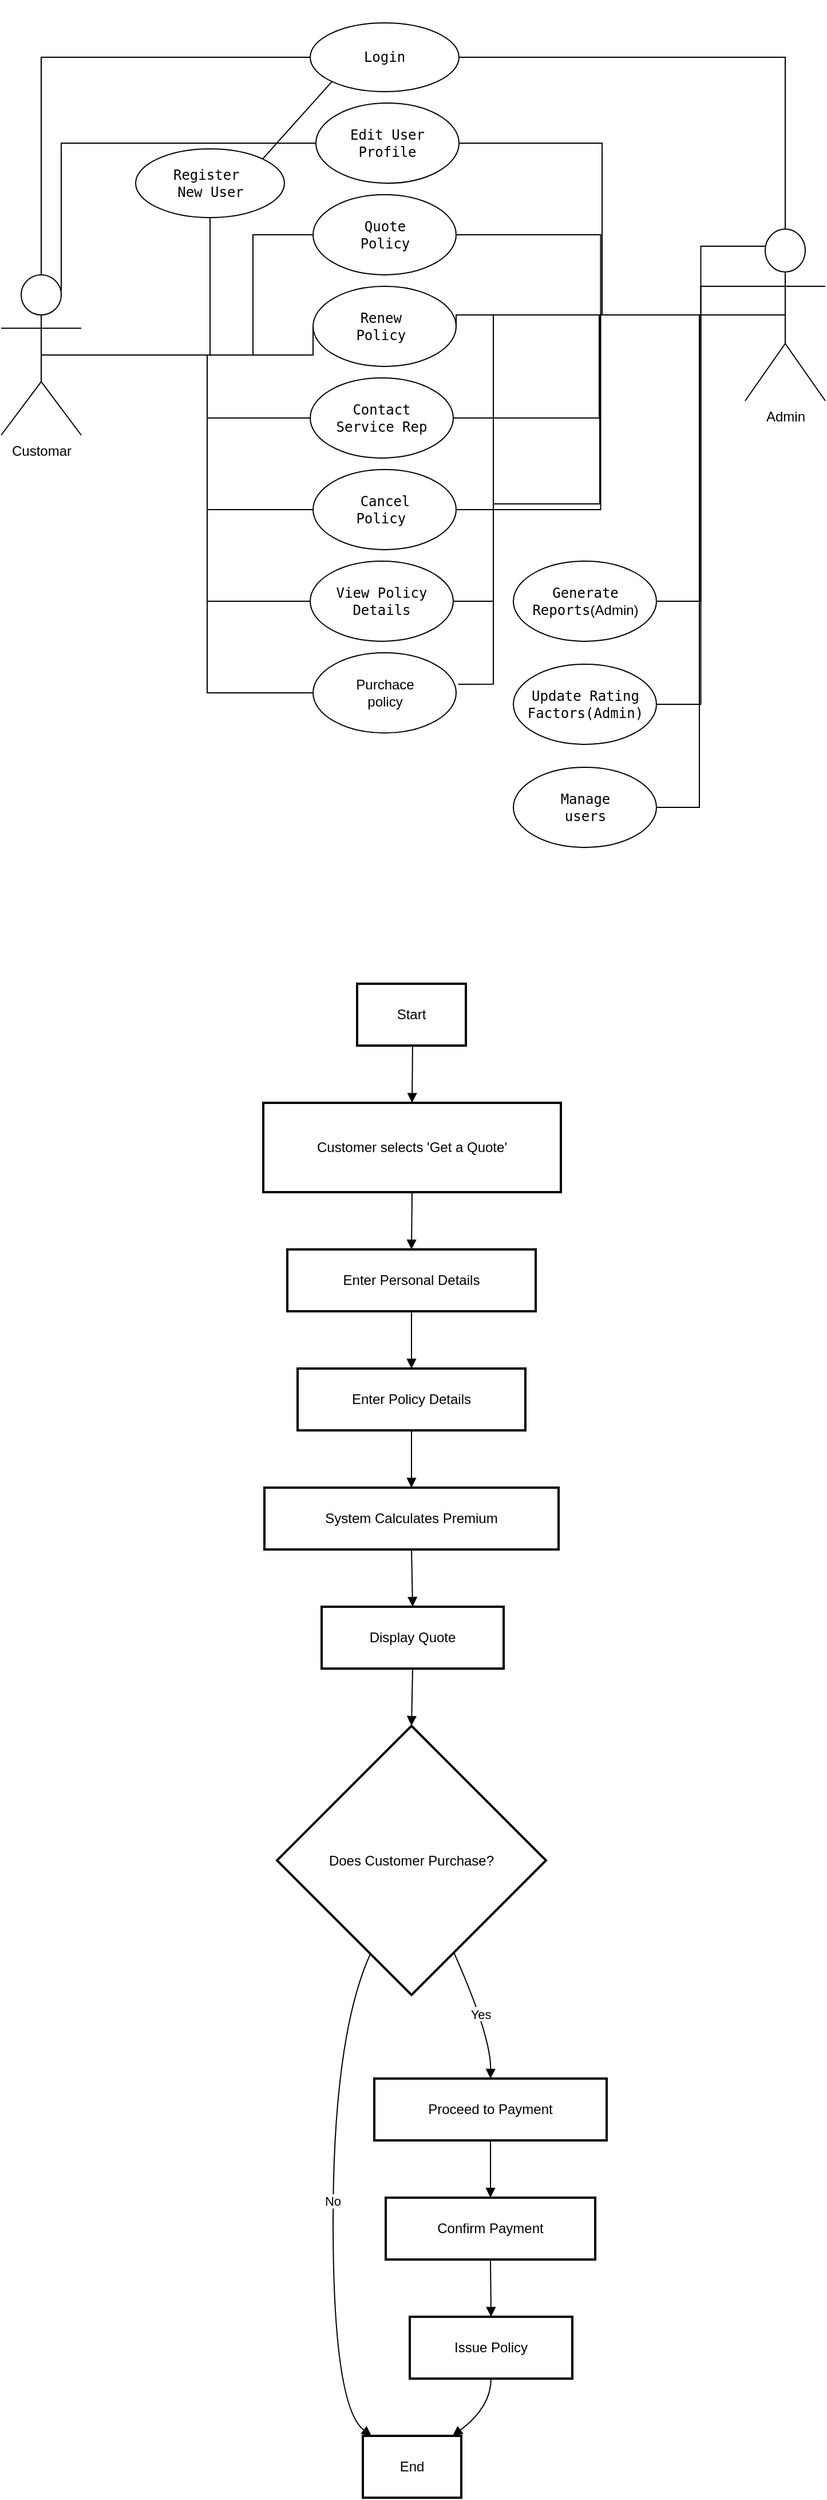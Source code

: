 <mxfile version="22.1.22" type="embed">
  <diagram name="Page-1" id="_dNpxbZyu5UsGyIkVg8y">
    <mxGraphModel dx="4360" dy="6260" grid="1" gridSize="10" guides="1" tooltips="1" connect="1" arrows="1" fold="1" page="1" pageScale="1" pageWidth="850" pageHeight="1100" math="0" shadow="0">
      <root>
        <mxCell id="0" />
        <mxCell id="1" parent="0" />
        <mxCell id="4" value="Start" style="whiteSpace=wrap;strokeWidth=2;" parent="1" vertex="1">
          <mxGeometry x="351" y="-241" width="95" height="54" as="geometry" />
        </mxCell>
        <mxCell id="5" value="Customer selects &#39;Get a Quote&#39;" style="whiteSpace=wrap;strokeWidth=2;" parent="1" vertex="1">
          <mxGeometry x="269" y="-137" width="260" height="78" as="geometry" />
        </mxCell>
        <mxCell id="6" value="Enter Personal Details" style="whiteSpace=wrap;strokeWidth=2;" parent="1" vertex="1">
          <mxGeometry x="290" y="-9" width="217" height="54" as="geometry" />
        </mxCell>
        <mxCell id="7" value="Enter Policy Details" style="whiteSpace=wrap;strokeWidth=2;" parent="1" vertex="1">
          <mxGeometry x="299" y="95" width="199" height="54" as="geometry" />
        </mxCell>
        <mxCell id="8" value="System Calculates Premium" style="whiteSpace=wrap;strokeWidth=2;" parent="1" vertex="1">
          <mxGeometry x="270" y="199" width="257" height="54" as="geometry" />
        </mxCell>
        <mxCell id="9" value="Display Quote" style="whiteSpace=wrap;strokeWidth=2;" parent="1" vertex="1">
          <mxGeometry x="320" y="303" width="159" height="54" as="geometry" />
        </mxCell>
        <mxCell id="10" value="Does Customer Purchase?" style="rhombus;strokeWidth=2;whiteSpace=wrap;" parent="1" vertex="1">
          <mxGeometry x="281" y="407" width="235" height="235" as="geometry" />
        </mxCell>
        <mxCell id="11" value="Proceed to Payment" style="whiteSpace=wrap;strokeWidth=2;" parent="1" vertex="1">
          <mxGeometry x="366" y="715" width="203" height="54" as="geometry" />
        </mxCell>
        <mxCell id="12" value="End" style="whiteSpace=wrap;strokeWidth=2;" parent="1" vertex="1">
          <mxGeometry x="356" y="1027" width="86" height="54" as="geometry" />
        </mxCell>
        <mxCell id="13" value="Confirm Payment" style="whiteSpace=wrap;strokeWidth=2;" parent="1" vertex="1">
          <mxGeometry x="376" y="819" width="183" height="54" as="geometry" />
        </mxCell>
        <mxCell id="14" value="Issue Policy" style="whiteSpace=wrap;strokeWidth=2;" parent="1" vertex="1">
          <mxGeometry x="397" y="923" width="142" height="54" as="geometry" />
        </mxCell>
        <mxCell id="15" value="" style="curved=1;startArrow=none;endArrow=block;exitX=0.51;exitY=1;entryX=0.5;entryY=0;rounded=0;" parent="1" source="4" target="5" edge="1">
          <mxGeometry relative="1" as="geometry">
            <Array as="points" />
          </mxGeometry>
        </mxCell>
        <mxCell id="16" value="" style="curved=1;startArrow=none;endArrow=block;exitX=0.5;exitY=1;entryX=0.5;entryY=0;rounded=0;" parent="1" source="5" target="6" edge="1">
          <mxGeometry relative="1" as="geometry">
            <Array as="points" />
          </mxGeometry>
        </mxCell>
        <mxCell id="17" value="" style="curved=1;startArrow=none;endArrow=block;exitX=0.5;exitY=1;entryX=0.5;entryY=0;rounded=0;" parent="1" source="6" target="7" edge="1">
          <mxGeometry relative="1" as="geometry">
            <Array as="points" />
          </mxGeometry>
        </mxCell>
        <mxCell id="18" value="" style="curved=1;startArrow=none;endArrow=block;exitX=0.5;exitY=1;entryX=0.5;entryY=0;rounded=0;" parent="1" source="7" target="8" edge="1">
          <mxGeometry relative="1" as="geometry">
            <Array as="points" />
          </mxGeometry>
        </mxCell>
        <mxCell id="19" value="" style="curved=1;startArrow=none;endArrow=block;exitX=0.5;exitY=1;entryX=0.5;entryY=0;rounded=0;" parent="1" source="8" target="9" edge="1">
          <mxGeometry relative="1" as="geometry">
            <Array as="points" />
          </mxGeometry>
        </mxCell>
        <mxCell id="20" value="" style="curved=1;startArrow=none;endArrow=block;exitX=0.5;exitY=1;entryX=0.5;entryY=0;rounded=0;" parent="1" source="9" target="10" edge="1">
          <mxGeometry relative="1" as="geometry">
            <Array as="points" />
          </mxGeometry>
        </mxCell>
        <mxCell id="21" value="Yes" style="curved=1;startArrow=none;endArrow=block;exitX=0.73;exitY=1;entryX=0.5;entryY=-0.01;rounded=0;" parent="1" source="10" target="11" edge="1">
          <mxGeometry relative="1" as="geometry">
            <Array as="points">
              <mxPoint x="468" y="678" />
            </Array>
          </mxGeometry>
        </mxCell>
        <mxCell id="22" value="No" style="curved=1;startArrow=none;endArrow=block;exitX=0.28;exitY=1;entryX=0.08;entryY=-0.01;rounded=0;" parent="1" source="10" target="12" edge="1">
          <mxGeometry relative="1" as="geometry">
            <Array as="points">
              <mxPoint x="330" y="678" />
              <mxPoint x="330" y="1002" />
            </Array>
          </mxGeometry>
        </mxCell>
        <mxCell id="23" value="" style="curved=1;startArrow=none;endArrow=block;exitX=0.5;exitY=0.99;entryX=0.5;entryY=-0.01;rounded=0;" parent="1" source="11" target="13" edge="1">
          <mxGeometry relative="1" as="geometry">
            <Array as="points" />
          </mxGeometry>
        </mxCell>
        <mxCell id="24" value="" style="curved=1;startArrow=none;endArrow=block;exitX=0.5;exitY=0.99;entryX=0.5;entryY=-0.01;rounded=0;" parent="1" source="13" target="14" edge="1">
          <mxGeometry relative="1" as="geometry">
            <Array as="points" />
          </mxGeometry>
        </mxCell>
        <mxCell id="25" value="" style="curved=1;startArrow=none;endArrow=block;exitX=0.5;exitY=0.99;entryX=0.92;entryY=-0.01;rounded=0;" parent="1" source="14" target="12" edge="1">
          <mxGeometry relative="1" as="geometry">
            <Array as="points">
              <mxPoint x="468" y="1002" />
            </Array>
          </mxGeometry>
        </mxCell>
        <mxCell id="97" value="" style="rounded=0;whiteSpace=wrap;html=1;strokeColor=none;" parent="1" vertex="1">
          <mxGeometry x="142.5" y="-1100" width="487.5" height="750" as="geometry" />
        </mxCell>
        <mxCell id="98" value="&lt;pre&gt;Register &lt;br/&gt;New User&lt;/pre&gt;" style="ellipse;whiteSpace=wrap;html=1;" parent="1" vertex="1">
          <mxGeometry x="157.5" y="-970" width="130" height="60" as="geometry" />
        </mxCell>
        <mxCell id="99" style="rounded=0;orthogonalLoop=1;jettySize=auto;html=1;exitX=0;exitY=1;exitDx=0;exitDy=0;entryX=1;entryY=0;entryDx=0;entryDy=0;endArrow=none;startFill=0;" parent="1" source="100" target="98" edge="1">
          <mxGeometry relative="1" as="geometry" />
        </mxCell>
        <mxCell id="100" value="&lt;pre&gt;Login&lt;/pre&gt;" style="ellipse;whiteSpace=wrap;html=1;" parent="1" vertex="1">
          <mxGeometry x="310" y="-1080" width="130" height="60" as="geometry" />
        </mxCell>
        <mxCell id="101" value="&lt;pre&gt;Edit User&lt;br/&gt;Profile&lt;/pre&gt;" style="ellipse;whiteSpace=wrap;html=1;" parent="1" vertex="1">
          <mxGeometry x="315" y="-1010" width="125" height="70" as="geometry" />
        </mxCell>
        <mxCell id="102" value="&lt;pre&gt;Quote&lt;br&gt;Policy&lt;/pre&gt;" style="ellipse;whiteSpace=wrap;html=1;" parent="1" vertex="1">
          <mxGeometry x="312.5" y="-930" width="125" height="70" as="geometry" />
        </mxCell>
        <mxCell id="103" value="&lt;pre&gt;&lt;div&gt;Renew &lt;br/&gt;Policy &lt;/div&gt;&lt;/pre&gt;" style="ellipse;whiteSpace=wrap;html=1;" parent="1" vertex="1">
          <mxGeometry x="312.5" y="-850" width="125" height="70" as="geometry" />
        </mxCell>
        <mxCell id="104" value="&lt;pre&gt;&lt;div&gt;Cancel&lt;br/&gt;Policy &lt;/div&gt;&lt;/pre&gt;" style="ellipse;whiteSpace=wrap;html=1;" parent="1" vertex="1">
          <mxGeometry x="312.5" y="-690" width="125" height="70" as="geometry" />
        </mxCell>
        <mxCell id="105" value="&lt;pre&gt;&lt;div&gt;View Policy&lt;br/&gt;Details&lt;/div&gt;&lt;/pre&gt;" style="ellipse;whiteSpace=wrap;html=1;" parent="1" vertex="1">
          <mxGeometry x="310" y="-610" width="125" height="70" as="geometry" />
        </mxCell>
        <mxCell id="106" value="&lt;pre&gt;&lt;div&gt;Contact&lt;br/&gt;Service Rep&lt;/div&gt;&lt;/pre&gt;" style="ellipse;whiteSpace=wrap;html=1;" parent="1" vertex="1">
          <mxGeometry x="310" y="-770" width="125" height="70" as="geometry" />
        </mxCell>
        <mxCell id="107" value="&lt;pre&gt;&lt;div&gt;Generate&lt;br&gt;Reports&lt;span style=&quot;background-color: transparent; color: light-dark(rgb(0, 0, 0), rgb(255, 255, 255)); font-family: Helvetica; white-space: normal;&quot;&gt;(Admin)&lt;/span&gt;&lt;/div&gt;&lt;/pre&gt;" style="ellipse;whiteSpace=wrap;html=1;" parent="1" vertex="1">
          <mxGeometry x="487.5" y="-610" width="125" height="70" as="geometry" />
        </mxCell>
        <mxCell id="108" value="&lt;pre&gt;Update Rating&lt;br/&gt;Factors(Admin)&lt;/pre&gt;" style="ellipse;whiteSpace=wrap;html=1;" parent="1" vertex="1">
          <mxGeometry x="487.5" y="-520" width="125" height="70" as="geometry" />
        </mxCell>
        <mxCell id="109" style="edgeStyle=orthogonalEdgeStyle;rounded=0;orthogonalLoop=1;jettySize=auto;html=1;exitX=0.5;exitY=0.5;exitDx=0;exitDy=0;exitPerimeter=0;entryX=0;entryY=0.5;entryDx=0;entryDy=0;endArrow=none;startFill=0;" parent="1" source="117" target="106" edge="1">
          <mxGeometry relative="1" as="geometry">
            <Array as="points">
              <mxPoint x="220" y="-790" />
              <mxPoint x="220" y="-735" />
            </Array>
          </mxGeometry>
        </mxCell>
        <mxCell id="110" style="edgeStyle=orthogonalEdgeStyle;rounded=0;orthogonalLoop=1;jettySize=auto;html=1;exitX=0.5;exitY=0.5;exitDx=0;exitDy=0;exitPerimeter=0;endArrow=none;startFill=0;" parent="1" source="117" target="98" edge="1">
          <mxGeometry relative="1" as="geometry" />
        </mxCell>
        <mxCell id="111" style="edgeStyle=orthogonalEdgeStyle;rounded=0;orthogonalLoop=1;jettySize=auto;html=1;exitX=0.5;exitY=0.5;exitDx=0;exitDy=0;exitPerimeter=0;entryX=0;entryY=0.5;entryDx=0;entryDy=0;endArrow=none;startFill=0;" parent="1" source="117" target="100" edge="1">
          <mxGeometry relative="1" as="geometry">
            <mxPoint x="140.0" y="-1000" as="targetPoint" />
            <Array as="points">
              <mxPoint x="75" y="-1050" />
            </Array>
          </mxGeometry>
        </mxCell>
        <mxCell id="112" style="edgeStyle=orthogonalEdgeStyle;rounded=0;orthogonalLoop=1;jettySize=auto;html=1;exitX=0.75;exitY=0.1;exitDx=0;exitDy=0;exitPerimeter=0;entryX=0;entryY=0.5;entryDx=0;entryDy=0;endArrow=none;startFill=0;" parent="1" source="117" target="101" edge="1">
          <mxGeometry relative="1" as="geometry">
            <Array as="points">
              <mxPoint x="92" y="-975" />
            </Array>
          </mxGeometry>
        </mxCell>
        <mxCell id="113" style="edgeStyle=orthogonalEdgeStyle;rounded=0;orthogonalLoop=1;jettySize=auto;html=1;exitX=0.5;exitY=0.5;exitDx=0;exitDy=0;exitPerimeter=0;endArrow=none;startFill=0;" parent="1" source="117" target="102" edge="1">
          <mxGeometry relative="1" as="geometry">
            <Array as="points">
              <mxPoint x="260" y="-790" />
              <mxPoint x="260" y="-895" />
            </Array>
          </mxGeometry>
        </mxCell>
        <mxCell id="114" style="edgeStyle=orthogonalEdgeStyle;rounded=0;orthogonalLoop=1;jettySize=auto;html=1;exitX=0.5;exitY=0.5;exitDx=0;exitDy=0;exitPerimeter=0;entryX=0;entryY=0.5;entryDx=0;entryDy=0;endArrow=none;startFill=0;" parent="1" source="117" target="104" edge="1">
          <mxGeometry relative="1" as="geometry">
            <Array as="points">
              <mxPoint x="220" y="-790" />
              <mxPoint x="220" y="-655" />
            </Array>
          </mxGeometry>
        </mxCell>
        <mxCell id="115" style="edgeStyle=orthogonalEdgeStyle;rounded=0;orthogonalLoop=1;jettySize=auto;html=1;exitX=0.5;exitY=0.5;exitDx=0;exitDy=0;exitPerimeter=0;entryX=0;entryY=0.5;entryDx=0;entryDy=0;endArrow=none;startFill=0;" parent="1" source="117" target="105" edge="1">
          <mxGeometry relative="1" as="geometry">
            <Array as="points">
              <mxPoint x="220" y="-790" />
              <mxPoint x="220" y="-575" />
            </Array>
          </mxGeometry>
        </mxCell>
        <mxCell id="116" style="edgeStyle=orthogonalEdgeStyle;rounded=0;orthogonalLoop=1;jettySize=auto;html=1;exitX=0;exitY=0.5;exitDx=0;exitDy=0;entryX=0;entryY=0.5;entryDx=0;entryDy=0;endArrow=none;startFill=0;" parent="1" source="103" target="119" edge="1">
          <mxGeometry relative="1" as="geometry">
            <Array as="points">
              <mxPoint x="313" y="-790" />
              <mxPoint x="220" y="-790" />
              <mxPoint x="220" y="-495" />
            </Array>
          </mxGeometry>
        </mxCell>
        <mxCell id="117" value="Customar" style="shape=umlActor;verticalLabelPosition=bottom;verticalAlign=top;html=1;outlineConnect=0;" parent="1" vertex="1">
          <mxGeometry x="40" y="-860" width="70" height="140" as="geometry" />
        </mxCell>
        <mxCell id="118" value="&lt;pre&gt;Manage&lt;br&gt;users&lt;/pre&gt;" style="ellipse;whiteSpace=wrap;html=1;" parent="1" vertex="1">
          <mxGeometry x="487.5" y="-430" width="125" height="70" as="geometry" />
        </mxCell>
        <mxCell id="119" value="Purchace&lt;br&gt;policy" style="ellipse;whiteSpace=wrap;html=1;" parent="1" vertex="1">
          <mxGeometry x="312.5" y="-530" width="125" height="70" as="geometry" />
        </mxCell>
        <mxCell id="120" style="edgeStyle=orthogonalEdgeStyle;rounded=0;orthogonalLoop=1;jettySize=auto;html=1;exitX=0.5;exitY=0;exitDx=0;exitDy=0;exitPerimeter=0;endArrow=none;startFill=0;" parent="1" source="130" target="100" edge="1">
          <mxGeometry relative="1" as="geometry">
            <Array as="points">
              <mxPoint x="725" y="-1050" />
            </Array>
          </mxGeometry>
        </mxCell>
        <mxCell id="121" style="edgeStyle=orthogonalEdgeStyle;rounded=0;orthogonalLoop=1;jettySize=auto;html=1;exitX=0.25;exitY=0.1;exitDx=0;exitDy=0;exitPerimeter=0;entryX=1;entryY=0.5;entryDx=0;entryDy=0;endArrow=none;startFill=0;" parent="1" source="130" target="107" edge="1">
          <mxGeometry relative="1" as="geometry" />
        </mxCell>
        <mxCell id="122" style="edgeStyle=orthogonalEdgeStyle;rounded=0;orthogonalLoop=1;jettySize=auto;html=1;exitX=0;exitY=0.333;exitDx=0;exitDy=0;exitPerimeter=0;entryX=1;entryY=0.5;entryDx=0;entryDy=0;endArrow=none;startFill=0;" parent="1" source="130" target="108" edge="1">
          <mxGeometry relative="1" as="geometry" />
        </mxCell>
        <mxCell id="123" style="edgeStyle=orthogonalEdgeStyle;rounded=0;orthogonalLoop=1;jettySize=auto;html=1;exitX=0.5;exitY=0.5;exitDx=0;exitDy=0;exitPerimeter=0;endArrow=none;startFill=0;" parent="1" source="130" target="118" edge="1">
          <mxGeometry relative="1" as="geometry">
            <Array as="points">
              <mxPoint x="650" y="-825" />
              <mxPoint x="650" y="-395" />
            </Array>
          </mxGeometry>
        </mxCell>
        <mxCell id="124" style="edgeStyle=orthogonalEdgeStyle;rounded=0;orthogonalLoop=1;jettySize=auto;html=1;exitX=0.5;exitY=0.5;exitDx=0;exitDy=0;exitPerimeter=0;entryX=1;entryY=0.5;entryDx=0;entryDy=0;endArrow=none;startFill=0;" parent="1" source="130" target="101" edge="1">
          <mxGeometry relative="1" as="geometry" />
        </mxCell>
        <mxCell id="125" style="edgeStyle=orthogonalEdgeStyle;rounded=0;orthogonalLoop=1;jettySize=auto;html=1;exitX=0.5;exitY=0.5;exitDx=0;exitDy=0;exitPerimeter=0;entryX=1;entryY=0.5;entryDx=0;entryDy=0;endArrow=none;startFill=0;" parent="1" source="130" target="102" edge="1">
          <mxGeometry relative="1" as="geometry" />
        </mxCell>
        <mxCell id="126" style="edgeStyle=orthogonalEdgeStyle;rounded=0;orthogonalLoop=1;jettySize=auto;html=1;exitX=0.5;exitY=0.5;exitDx=0;exitDy=0;exitPerimeter=0;entryX=1;entryY=0.5;entryDx=0;entryDy=0;endArrow=none;startFill=0;" parent="1" source="130" target="103" edge="1">
          <mxGeometry relative="1" as="geometry">
            <Array as="points">
              <mxPoint x="437" y="-825" />
            </Array>
          </mxGeometry>
        </mxCell>
        <mxCell id="127" style="edgeStyle=orthogonalEdgeStyle;rounded=0;orthogonalLoop=1;jettySize=auto;html=1;exitX=0.5;exitY=0.5;exitDx=0;exitDy=0;exitPerimeter=0;endArrow=none;startFill=0;" parent="1" source="130" target="106" edge="1">
          <mxGeometry relative="1" as="geometry" />
        </mxCell>
        <mxCell id="128" style="edgeStyle=orthogonalEdgeStyle;rounded=0;orthogonalLoop=1;jettySize=auto;html=1;exitX=0.5;exitY=0.5;exitDx=0;exitDy=0;exitPerimeter=0;entryX=1;entryY=0.5;entryDx=0;entryDy=0;endArrow=none;startFill=0;" parent="1" source="130" target="104" edge="1">
          <mxGeometry relative="1" as="geometry" />
        </mxCell>
        <mxCell id="129" style="edgeStyle=orthogonalEdgeStyle;rounded=0;orthogonalLoop=1;jettySize=auto;html=1;exitX=0.5;exitY=0.5;exitDx=0;exitDy=0;exitPerimeter=0;entryX=1;entryY=0.5;entryDx=0;entryDy=0;endArrow=none;startFill=0;" parent="1" source="130" target="105" edge="1">
          <mxGeometry relative="1" as="geometry">
            <Array as="points">
              <mxPoint x="563" y="-825" />
              <mxPoint x="563" y="-660" />
              <mxPoint x="470" y="-660" />
              <mxPoint x="470" y="-575" />
            </Array>
          </mxGeometry>
        </mxCell>
        <mxCell id="130" value="Admin" style="shape=umlActor;verticalLabelPosition=bottom;verticalAlign=top;html=1;outlineConnect=0;" parent="1" vertex="1">
          <mxGeometry x="690" y="-900" width="70" height="150" as="geometry" />
        </mxCell>
        <mxCell id="131" style="edgeStyle=orthogonalEdgeStyle;rounded=0;orthogonalLoop=1;jettySize=auto;html=1;exitX=0.5;exitY=0.5;exitDx=0;exitDy=0;exitPerimeter=0;entryX=1.014;entryY=0.392;entryDx=0;entryDy=0;entryPerimeter=0;endArrow=none;startFill=0;" parent="1" source="130" target="119" edge="1">
          <mxGeometry relative="1" as="geometry">
            <Array as="points">
              <mxPoint x="470" y="-825" />
              <mxPoint x="470" y="-503" />
            </Array>
          </mxGeometry>
        </mxCell>
      </root>
    </mxGraphModel>
  </diagram>
</mxfile>
